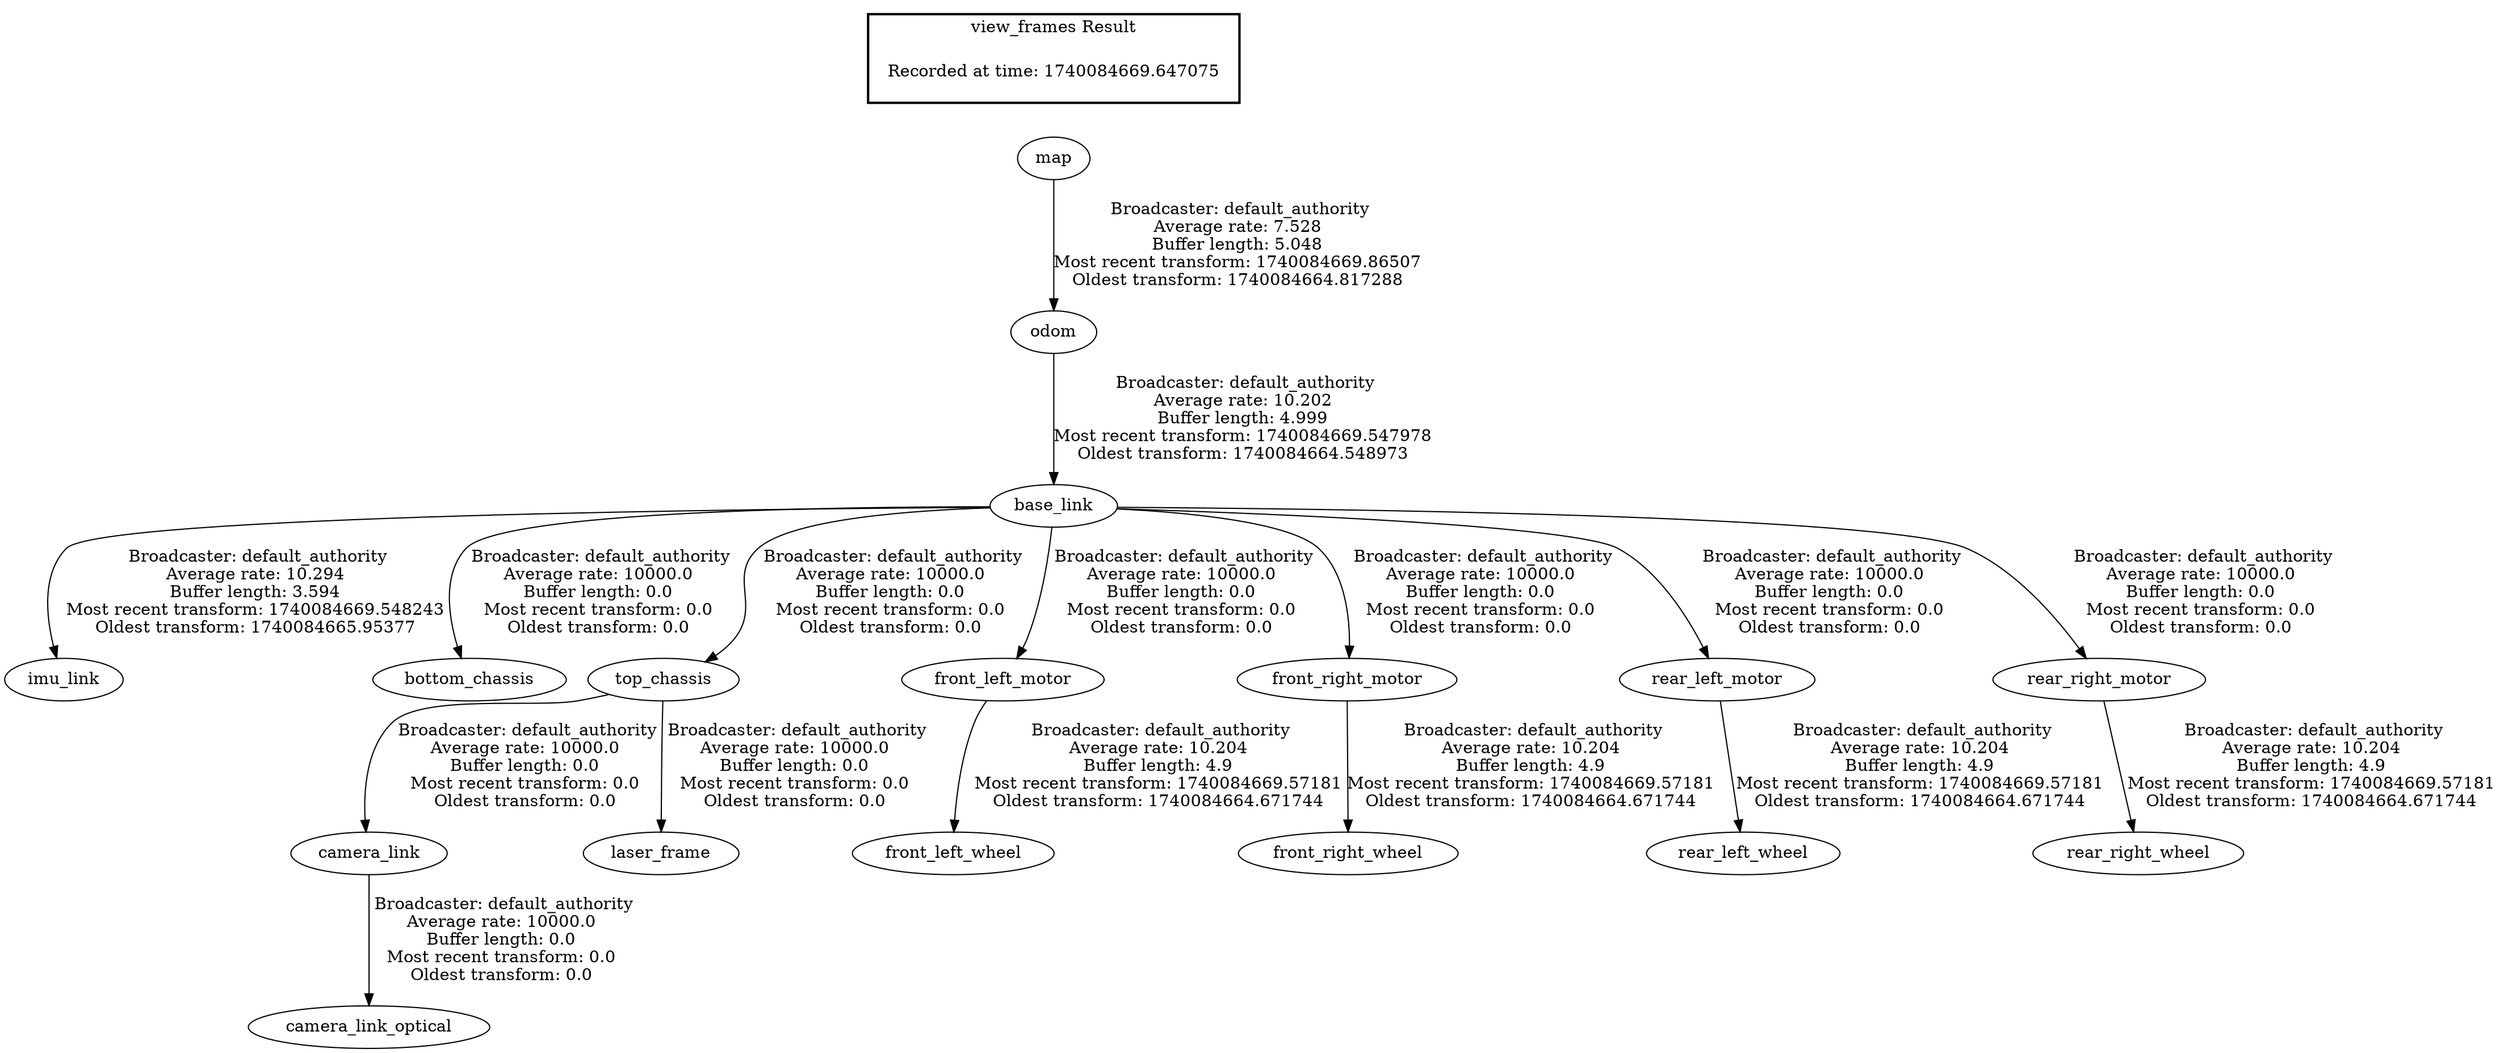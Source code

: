digraph G {
"map" -> "odom"[label=" Broadcaster: default_authority\nAverage rate: 7.528\nBuffer length: 5.048\nMost recent transform: 1740084669.86507\nOldest transform: 1740084664.817288\n"];
"odom" -> "base_link"[label=" Broadcaster: default_authority\nAverage rate: 10.202\nBuffer length: 4.999\nMost recent transform: 1740084669.547978\nOldest transform: 1740084664.548973\n"];
"base_link" -> "imu_link"[label=" Broadcaster: default_authority\nAverage rate: 10.294\nBuffer length: 3.594\nMost recent transform: 1740084669.548243\nOldest transform: 1740084665.95377\n"];
"base_link" -> "bottom_chassis"[label=" Broadcaster: default_authority\nAverage rate: 10000.0\nBuffer length: 0.0\nMost recent transform: 0.0\nOldest transform: 0.0\n"];
"top_chassis" -> "camera_link"[label=" Broadcaster: default_authority\nAverage rate: 10000.0\nBuffer length: 0.0\nMost recent transform: 0.0\nOldest transform: 0.0\n"];
"base_link" -> "top_chassis"[label=" Broadcaster: default_authority\nAverage rate: 10000.0\nBuffer length: 0.0\nMost recent transform: 0.0\nOldest transform: 0.0\n"];
"camera_link" -> "camera_link_optical"[label=" Broadcaster: default_authority\nAverage rate: 10000.0\nBuffer length: 0.0\nMost recent transform: 0.0\nOldest transform: 0.0\n"];
"base_link" -> "front_left_motor"[label=" Broadcaster: default_authority\nAverage rate: 10000.0\nBuffer length: 0.0\nMost recent transform: 0.0\nOldest transform: 0.0\n"];
"base_link" -> "front_right_motor"[label=" Broadcaster: default_authority\nAverage rate: 10000.0\nBuffer length: 0.0\nMost recent transform: 0.0\nOldest transform: 0.0\n"];
"top_chassis" -> "laser_frame"[label=" Broadcaster: default_authority\nAverage rate: 10000.0\nBuffer length: 0.0\nMost recent transform: 0.0\nOldest transform: 0.0\n"];
"base_link" -> "rear_left_motor"[label=" Broadcaster: default_authority\nAverage rate: 10000.0\nBuffer length: 0.0\nMost recent transform: 0.0\nOldest transform: 0.0\n"];
"base_link" -> "rear_right_motor"[label=" Broadcaster: default_authority\nAverage rate: 10000.0\nBuffer length: 0.0\nMost recent transform: 0.0\nOldest transform: 0.0\n"];
"front_left_motor" -> "front_left_wheel"[label=" Broadcaster: default_authority\nAverage rate: 10.204\nBuffer length: 4.9\nMost recent transform: 1740084669.57181\nOldest transform: 1740084664.671744\n"];
"front_right_motor" -> "front_right_wheel"[label=" Broadcaster: default_authority\nAverage rate: 10.204\nBuffer length: 4.9\nMost recent transform: 1740084669.57181\nOldest transform: 1740084664.671744\n"];
"rear_left_motor" -> "rear_left_wheel"[label=" Broadcaster: default_authority\nAverage rate: 10.204\nBuffer length: 4.9\nMost recent transform: 1740084669.57181\nOldest transform: 1740084664.671744\n"];
"rear_right_motor" -> "rear_right_wheel"[label=" Broadcaster: default_authority\nAverage rate: 10.204\nBuffer length: 4.9\nMost recent transform: 1740084669.57181\nOldest transform: 1740084664.671744\n"];
edge [style=invis];
 subgraph cluster_legend { style=bold; color=black; label ="view_frames Result";
"Recorded at time: 1740084669.647075"[ shape=plaintext ] ;
}->"map";
}